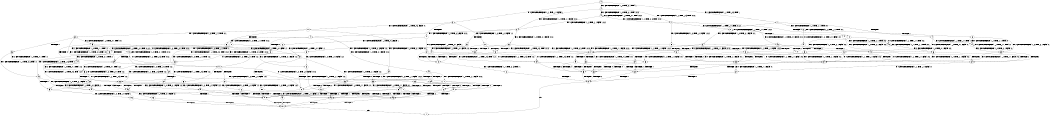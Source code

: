 digraph BCG {
size = "7, 10.5";
center = TRUE;
node [shape = circle];
0 [peripheries = 2];
0 -> 1 [label = "EX !1 !ATOMIC_EXCH_BRANCH (1, +1, TRUE, +0, 3, TRUE) !::"];
0 -> 2 [label = "EX !2 !ATOMIC_EXCH_BRANCH (1, +0, TRUE, +0, 1, TRUE) !::"];
0 -> 3 [label = "EX !0 !ATOMIC_EXCH_BRANCH (1, +1, TRUE, +1, 1, FALSE) !::"];
1 -> 4 [label = "TERMINATE !1"];
1 -> 5 [label = "EX !2 !ATOMIC_EXCH_BRANCH (1, +0, TRUE, +0, 1, FALSE) !:0:1:"];
1 -> 6 [label = "EX !0 !ATOMIC_EXCH_BRANCH (1, +1, TRUE, +1, 1, TRUE) !:0:1:"];
2 -> 7 [label = "EX !1 !ATOMIC_EXCH_BRANCH (1, +1, TRUE, +0, 3, TRUE) !:0:1:2:"];
2 -> 8 [label = "EX !0 !ATOMIC_EXCH_BRANCH (1, +1, TRUE, +1, 1, FALSE) !:0:1:2:"];
2 -> 9 [label = "EX !2 !ATOMIC_EXCH_BRANCH (1, +0, TRUE, +0, 1, TRUE) !:0:1:2:"];
3 -> 10 [label = "TERMINATE !0"];
3 -> 11 [label = "EX !1 !ATOMIC_EXCH_BRANCH (1, +1, TRUE, +0, 3, FALSE) !:0:"];
3 -> 12 [label = "EX !2 !ATOMIC_EXCH_BRANCH (1, +0, TRUE, +0, 1, FALSE) !:0:"];
4 -> 13 [label = "EX !2 !ATOMIC_EXCH_BRANCH (1, +0, TRUE, +0, 1, FALSE) !:0:"];
4 -> 14 [label = "EX !0 !ATOMIC_EXCH_BRANCH (1, +1, TRUE, +1, 1, TRUE) !:0:"];
5 -> 15 [label = "TERMINATE !1"];
5 -> 16 [label = "TERMINATE !2"];
5 -> 17 [label = "EX !0 !ATOMIC_EXCH_BRANCH (1, +1, TRUE, +1, 1, FALSE) !:0:1:2:"];
6 -> 18 [label = "TERMINATE !1"];
6 -> 19 [label = "EX !2 !ATOMIC_EXCH_BRANCH (1, +0, TRUE, +0, 1, FALSE) !:0:1:"];
6 -> 6 [label = "EX !0 !ATOMIC_EXCH_BRANCH (1, +1, TRUE, +1, 1, TRUE) !:0:1:"];
7 -> 20 [label = "TERMINATE !1"];
7 -> 21 [label = "EX !0 !ATOMIC_EXCH_BRANCH (1, +1, TRUE, +1, 1, TRUE) !:0:1:2:"];
7 -> 22 [label = "EX !2 !ATOMIC_EXCH_BRANCH (1, +0, TRUE, +0, 1, FALSE) !:0:1:2:"];
8 -> 23 [label = "TERMINATE !0"];
8 -> 24 [label = "EX !1 !ATOMIC_EXCH_BRANCH (1, +1, TRUE, +0, 3, FALSE) !:0:1:2:"];
8 -> 25 [label = "EX !2 !ATOMIC_EXCH_BRANCH (1, +0, TRUE, +0, 1, FALSE) !:0:1:2:"];
9 -> 7 [label = "EX !1 !ATOMIC_EXCH_BRANCH (1, +1, TRUE, +0, 3, TRUE) !:0:1:2:"];
9 -> 8 [label = "EX !0 !ATOMIC_EXCH_BRANCH (1, +1, TRUE, +1, 1, FALSE) !:0:1:2:"];
9 -> 9 [label = "EX !2 !ATOMIC_EXCH_BRANCH (1, +0, TRUE, +0, 1, TRUE) !:0:1:2:"];
10 -> 26 [label = "EX !1 !ATOMIC_EXCH_BRANCH (1, +1, TRUE, +0, 3, FALSE) !::"];
10 -> 27 [label = "EX !2 !ATOMIC_EXCH_BRANCH (1, +0, TRUE, +0, 1, FALSE) !::"];
11 -> 28 [label = "TERMINATE !0"];
11 -> 29 [label = "EX !2 !ATOMIC_EXCH_BRANCH (1, +0, TRUE, +0, 1, FALSE) !:0:1:"];
11 -> 30 [label = "EX !1 !ATOMIC_EXCH_BRANCH (1, +0, TRUE, +1, 1, TRUE) !:0:1:"];
12 -> 31 [label = "TERMINATE !2"];
12 -> 32 [label = "TERMINATE !0"];
12 -> 17 [label = "EX !1 !ATOMIC_EXCH_BRANCH (1, +1, TRUE, +0, 3, TRUE) !:0:1:2:"];
13 -> 33 [label = "TERMINATE !2"];
13 -> 34 [label = "EX !0 !ATOMIC_EXCH_BRANCH (1, +1, TRUE, +1, 1, FALSE) !:0:2:"];
14 -> 35 [label = "EX !2 !ATOMIC_EXCH_BRANCH (1, +0, TRUE, +0, 1, FALSE) !:0:"];
14 -> 14 [label = "EX !0 !ATOMIC_EXCH_BRANCH (1, +1, TRUE, +1, 1, TRUE) !:0:"];
15 -> 33 [label = "TERMINATE !2"];
15 -> 34 [label = "EX !0 !ATOMIC_EXCH_BRANCH (1, +1, TRUE, +1, 1, FALSE) !:0:2:"];
16 -> 33 [label = "TERMINATE !1"];
16 -> 36 [label = "EX !0 !ATOMIC_EXCH_BRANCH (1, +1, TRUE, +1, 1, FALSE) !:0:1:"];
17 -> 37 [label = "TERMINATE !1"];
17 -> 38 [label = "TERMINATE !2"];
17 -> 39 [label = "TERMINATE !0"];
18 -> 35 [label = "EX !2 !ATOMIC_EXCH_BRANCH (1, +0, TRUE, +0, 1, FALSE) !:0:"];
18 -> 14 [label = "EX !0 !ATOMIC_EXCH_BRANCH (1, +1, TRUE, +1, 1, TRUE) !:0:"];
19 -> 40 [label = "TERMINATE !1"];
19 -> 41 [label = "TERMINATE !2"];
19 -> 17 [label = "EX !0 !ATOMIC_EXCH_BRANCH (1, +1, TRUE, +1, 1, FALSE) !:0:1:2:"];
20 -> 42 [label = "EX !0 !ATOMIC_EXCH_BRANCH (1, +1, TRUE, +1, 1, TRUE) !:0:2:"];
20 -> 43 [label = "EX !2 !ATOMIC_EXCH_BRANCH (1, +0, TRUE, +0, 1, FALSE) !:0:2:"];
21 -> 44 [label = "TERMINATE !1"];
21 -> 45 [label = "EX !2 !ATOMIC_EXCH_BRANCH (1, +0, TRUE, +0, 1, FALSE) !:0:1:2:"];
21 -> 21 [label = "EX !0 !ATOMIC_EXCH_BRANCH (1, +1, TRUE, +1, 1, TRUE) !:0:1:2:"];
22 -> 15 [label = "TERMINATE !1"];
22 -> 16 [label = "TERMINATE !2"];
22 -> 17 [label = "EX !0 !ATOMIC_EXCH_BRANCH (1, +1, TRUE, +1, 1, FALSE) !:0:1:2:"];
23 -> 46 [label = "EX !1 !ATOMIC_EXCH_BRANCH (1, +1, TRUE, +0, 3, FALSE) !:1:2:"];
23 -> 47 [label = "EX !2 !ATOMIC_EXCH_BRANCH (1, +0, TRUE, +0, 1, FALSE) !:1:2:"];
24 -> 48 [label = "TERMINATE !0"];
24 -> 49 [label = "EX !2 !ATOMIC_EXCH_BRANCH (1, +0, TRUE, +0, 1, FALSE) !:0:1:2:"];
24 -> 50 [label = "EX !1 !ATOMIC_EXCH_BRANCH (1, +0, TRUE, +1, 1, TRUE) !:0:1:2:"];
25 -> 31 [label = "TERMINATE !2"];
25 -> 32 [label = "TERMINATE !0"];
25 -> 17 [label = "EX !1 !ATOMIC_EXCH_BRANCH (1, +1, TRUE, +0, 3, TRUE) !:0:1:2:"];
26 -> 51 [label = "EX !2 !ATOMIC_EXCH_BRANCH (1, +0, TRUE, +0, 1, FALSE) !:1:"];
26 -> 52 [label = "EX !1 !ATOMIC_EXCH_BRANCH (1, +0, TRUE, +1, 1, TRUE) !:1:"];
27 -> 53 [label = "TERMINATE !2"];
27 -> 54 [label = "EX !1 !ATOMIC_EXCH_BRANCH (1, +1, TRUE, +0, 3, TRUE) !:1:2:"];
28 -> 51 [label = "EX !2 !ATOMIC_EXCH_BRANCH (1, +0, TRUE, +0, 1, FALSE) !:1:"];
28 -> 52 [label = "EX !1 !ATOMIC_EXCH_BRANCH (1, +0, TRUE, +1, 1, TRUE) !:1:"];
29 -> 55 [label = "TERMINATE !2"];
29 -> 56 [label = "TERMINATE !0"];
29 -> 57 [label = "EX !1 !ATOMIC_EXCH_BRANCH (1, +0, TRUE, +1, 1, FALSE) !:0:1:2:"];
30 -> 58 [label = "TERMINATE !0"];
30 -> 59 [label = "EX !2 !ATOMIC_EXCH_BRANCH (1, +0, TRUE, +0, 1, TRUE) !:0:1:"];
30 -> 60 [label = "EX !1 !ATOMIC_EXCH_BRANCH (1, +1, TRUE, +0, 3, TRUE) !:0:1:"];
31 -> 53 [label = "TERMINATE !0"];
31 -> 36 [label = "EX !1 !ATOMIC_EXCH_BRANCH (1, +1, TRUE, +0, 3, TRUE) !:0:1:"];
32 -> 53 [label = "TERMINATE !2"];
32 -> 54 [label = "EX !1 !ATOMIC_EXCH_BRANCH (1, +1, TRUE, +0, 3, TRUE) !:1:2:"];
33 -> 61 [label = "EX !0 !ATOMIC_EXCH_BRANCH (1, +1, TRUE, +1, 1, FALSE) !:0:"];
34 -> 62 [label = "TERMINATE !2"];
34 -> 63 [label = "TERMINATE !0"];
35 -> 64 [label = "TERMINATE !2"];
35 -> 34 [label = "EX !0 !ATOMIC_EXCH_BRANCH (1, +1, TRUE, +1, 1, FALSE) !:0:2:"];
36 -> 62 [label = "TERMINATE !1"];
36 -> 65 [label = "TERMINATE !0"];
37 -> 62 [label = "TERMINATE !2"];
37 -> 63 [label = "TERMINATE !0"];
38 -> 62 [label = "TERMINATE !1"];
38 -> 65 [label = "TERMINATE !0"];
39 -> 63 [label = "TERMINATE !1"];
39 -> 65 [label = "TERMINATE !2"];
40 -> 64 [label = "TERMINATE !2"];
40 -> 34 [label = "EX !0 !ATOMIC_EXCH_BRANCH (1, +1, TRUE, +1, 1, FALSE) !:0:2:"];
41 -> 64 [label = "TERMINATE !1"];
41 -> 36 [label = "EX !0 !ATOMIC_EXCH_BRANCH (1, +1, TRUE, +1, 1, FALSE) !:0:1:"];
42 -> 66 [label = "EX !2 !ATOMIC_EXCH_BRANCH (1, +0, TRUE, +0, 1, FALSE) !:0:2:"];
42 -> 42 [label = "EX !0 !ATOMIC_EXCH_BRANCH (1, +1, TRUE, +1, 1, TRUE) !:0:2:"];
43 -> 33 [label = "TERMINATE !2"];
43 -> 34 [label = "EX !0 !ATOMIC_EXCH_BRANCH (1, +1, TRUE, +1, 1, FALSE) !:0:2:"];
44 -> 66 [label = "EX !2 !ATOMIC_EXCH_BRANCH (1, +0, TRUE, +0, 1, FALSE) !:0:2:"];
44 -> 42 [label = "EX !0 !ATOMIC_EXCH_BRANCH (1, +1, TRUE, +1, 1, TRUE) !:0:2:"];
45 -> 40 [label = "TERMINATE !1"];
45 -> 41 [label = "TERMINATE !2"];
45 -> 17 [label = "EX !0 !ATOMIC_EXCH_BRANCH (1, +1, TRUE, +1, 1, FALSE) !:0:1:2:"];
46 -> 67 [label = "EX !2 !ATOMIC_EXCH_BRANCH (1, +0, TRUE, +0, 1, FALSE) !:1:2:"];
46 -> 68 [label = "EX !1 !ATOMIC_EXCH_BRANCH (1, +0, TRUE, +1, 1, TRUE) !:1:2:"];
47 -> 53 [label = "TERMINATE !2"];
47 -> 54 [label = "EX !1 !ATOMIC_EXCH_BRANCH (1, +1, TRUE, +0, 3, TRUE) !:1:2:"];
48 -> 67 [label = "EX !2 !ATOMIC_EXCH_BRANCH (1, +0, TRUE, +0, 1, FALSE) !:1:2:"];
48 -> 68 [label = "EX !1 !ATOMIC_EXCH_BRANCH (1, +0, TRUE, +1, 1, TRUE) !:1:2:"];
49 -> 55 [label = "TERMINATE !2"];
49 -> 56 [label = "TERMINATE !0"];
49 -> 57 [label = "EX !1 !ATOMIC_EXCH_BRANCH (1, +0, TRUE, +1, 1, FALSE) !:0:1:2:"];
50 -> 69 [label = "TERMINATE !0"];
50 -> 70 [label = "EX !2 !ATOMIC_EXCH_BRANCH (1, +0, TRUE, +0, 1, TRUE) !:0:1:2:"];
50 -> 71 [label = "EX !1 !ATOMIC_EXCH_BRANCH (1, +1, TRUE, +0, 3, TRUE) !:0:1:2:"];
51 -> 72 [label = "TERMINATE !2"];
51 -> 73 [label = "EX !1 !ATOMIC_EXCH_BRANCH (1, +0, TRUE, +1, 1, FALSE) !:1:2:"];
52 -> 74 [label = "EX !2 !ATOMIC_EXCH_BRANCH (1, +0, TRUE, +0, 1, TRUE) !:1:"];
52 -> 75 [label = "EX !1 !ATOMIC_EXCH_BRANCH (1, +1, TRUE, +0, 3, TRUE) !:1:"];
53 -> 76 [label = "EX !1 !ATOMIC_EXCH_BRANCH (1, +1, TRUE, +0, 3, TRUE) !:1:"];
54 -> 63 [label = "TERMINATE !1"];
54 -> 65 [label = "TERMINATE !2"];
55 -> 72 [label = "TERMINATE !0"];
55 -> 77 [label = "EX !1 !ATOMIC_EXCH_BRANCH (1, +0, TRUE, +1, 1, FALSE) !:0:1:"];
56 -> 72 [label = "TERMINATE !2"];
56 -> 73 [label = "EX !1 !ATOMIC_EXCH_BRANCH (1, +0, TRUE, +1, 1, FALSE) !:1:2:"];
57 -> 78 [label = "TERMINATE !1"];
57 -> 79 [label = "TERMINATE !2"];
57 -> 80 [label = "TERMINATE !0"];
58 -> 74 [label = "EX !2 !ATOMIC_EXCH_BRANCH (1, +0, TRUE, +0, 1, TRUE) !:1:"];
58 -> 75 [label = "EX !1 !ATOMIC_EXCH_BRANCH (1, +1, TRUE, +0, 3, TRUE) !:1:"];
59 -> 69 [label = "TERMINATE !0"];
59 -> 70 [label = "EX !2 !ATOMIC_EXCH_BRANCH (1, +0, TRUE, +0, 1, TRUE) !:0:1:2:"];
59 -> 71 [label = "EX !1 !ATOMIC_EXCH_BRANCH (1, +1, TRUE, +0, 3, TRUE) !:0:1:2:"];
60 -> 81 [label = "TERMINATE !1"];
60 -> 82 [label = "TERMINATE !0"];
60 -> 83 [label = "EX !2 !ATOMIC_EXCH_BRANCH (1, +0, TRUE, +0, 1, FALSE) !:0:1:"];
61 -> 84 [label = "TERMINATE !0"];
62 -> 84 [label = "TERMINATE !0"];
63 -> 84 [label = "TERMINATE !2"];
64 -> 61 [label = "EX !0 !ATOMIC_EXCH_BRANCH (1, +1, TRUE, +1, 1, FALSE) !:0:"];
65 -> 84 [label = "TERMINATE !1"];
66 -> 64 [label = "TERMINATE !2"];
66 -> 34 [label = "EX !0 !ATOMIC_EXCH_BRANCH (1, +1, TRUE, +1, 1, FALSE) !:0:2:"];
67 -> 72 [label = "TERMINATE !2"];
67 -> 73 [label = "EX !1 !ATOMIC_EXCH_BRANCH (1, +0, TRUE, +1, 1, FALSE) !:1:2:"];
68 -> 85 [label = "EX !2 !ATOMIC_EXCH_BRANCH (1, +0, TRUE, +0, 1, TRUE) !:1:2:"];
68 -> 86 [label = "EX !1 !ATOMIC_EXCH_BRANCH (1, +1, TRUE, +0, 3, TRUE) !:1:2:"];
69 -> 85 [label = "EX !2 !ATOMIC_EXCH_BRANCH (1, +0, TRUE, +0, 1, TRUE) !:1:2:"];
69 -> 86 [label = "EX !1 !ATOMIC_EXCH_BRANCH (1, +1, TRUE, +0, 3, TRUE) !:1:2:"];
70 -> 69 [label = "TERMINATE !0"];
70 -> 70 [label = "EX !2 !ATOMIC_EXCH_BRANCH (1, +0, TRUE, +0, 1, TRUE) !:0:1:2:"];
70 -> 71 [label = "EX !1 !ATOMIC_EXCH_BRANCH (1, +1, TRUE, +0, 3, TRUE) !:0:1:2:"];
71 -> 87 [label = "TERMINATE !1"];
71 -> 88 [label = "TERMINATE !0"];
71 -> 89 [label = "EX !2 !ATOMIC_EXCH_BRANCH (1, +0, TRUE, +0, 1, FALSE) !:0:1:2:"];
72 -> 90 [label = "EX !1 !ATOMIC_EXCH_BRANCH (1, +0, TRUE, +1, 1, FALSE) !:1:"];
73 -> 91 [label = "TERMINATE !1"];
73 -> 92 [label = "TERMINATE !2"];
74 -> 85 [label = "EX !2 !ATOMIC_EXCH_BRANCH (1, +0, TRUE, +0, 1, TRUE) !:1:2:"];
74 -> 86 [label = "EX !1 !ATOMIC_EXCH_BRANCH (1, +1, TRUE, +0, 3, TRUE) !:1:2:"];
75 -> 93 [label = "TERMINATE !1"];
75 -> 94 [label = "EX !2 !ATOMIC_EXCH_BRANCH (1, +0, TRUE, +0, 1, FALSE) !:1:"];
76 -> 84 [label = "TERMINATE !1"];
77 -> 95 [label = "TERMINATE !1"];
77 -> 92 [label = "TERMINATE !0"];
78 -> 95 [label = "TERMINATE !2"];
78 -> 91 [label = "TERMINATE !0"];
79 -> 95 [label = "TERMINATE !1"];
79 -> 92 [label = "TERMINATE !0"];
80 -> 91 [label = "TERMINATE !1"];
80 -> 92 [label = "TERMINATE !2"];
81 -> 93 [label = "TERMINATE !0"];
81 -> 96 [label = "EX !2 !ATOMIC_EXCH_BRANCH (1, +0, TRUE, +0, 1, FALSE) !:0:"];
82 -> 93 [label = "TERMINATE !1"];
82 -> 94 [label = "EX !2 !ATOMIC_EXCH_BRANCH (1, +0, TRUE, +0, 1, FALSE) !:1:"];
83 -> 78 [label = "TERMINATE !1"];
83 -> 79 [label = "TERMINATE !2"];
83 -> 80 [label = "TERMINATE !0"];
84 -> 97 [label = "exit"];
85 -> 85 [label = "EX !2 !ATOMIC_EXCH_BRANCH (1, +0, TRUE, +0, 1, TRUE) !:1:2:"];
85 -> 86 [label = "EX !1 !ATOMIC_EXCH_BRANCH (1, +1, TRUE, +0, 3, TRUE) !:1:2:"];
86 -> 98 [label = "TERMINATE !1"];
86 -> 99 [label = "EX !2 !ATOMIC_EXCH_BRANCH (1, +0, TRUE, +0, 1, FALSE) !:1:2:"];
87 -> 98 [label = "TERMINATE !0"];
87 -> 100 [label = "EX !2 !ATOMIC_EXCH_BRANCH (1, +0, TRUE, +0, 1, FALSE) !:0:2:"];
88 -> 98 [label = "TERMINATE !1"];
88 -> 99 [label = "EX !2 !ATOMIC_EXCH_BRANCH (1, +0, TRUE, +0, 1, FALSE) !:1:2:"];
89 -> 78 [label = "TERMINATE !1"];
89 -> 79 [label = "TERMINATE !2"];
89 -> 80 [label = "TERMINATE !0"];
90 -> 101 [label = "TERMINATE !1"];
91 -> 101 [label = "TERMINATE !2"];
92 -> 101 [label = "TERMINATE !1"];
93 -> 102 [label = "EX !2 !ATOMIC_EXCH_BRANCH (1, +0, TRUE, +0, 1, FALSE) !::"];
94 -> 91 [label = "TERMINATE !1"];
94 -> 92 [label = "TERMINATE !2"];
95 -> 101 [label = "TERMINATE !0"];
96 -> 95 [label = "TERMINATE !2"];
96 -> 91 [label = "TERMINATE !0"];
98 -> 103 [label = "EX !2 !ATOMIC_EXCH_BRANCH (1, +0, TRUE, +0, 1, FALSE) !:2:"];
99 -> 91 [label = "TERMINATE !1"];
99 -> 92 [label = "TERMINATE !2"];
100 -> 95 [label = "TERMINATE !2"];
100 -> 91 [label = "TERMINATE !0"];
101 -> 97 [label = "exit"];
102 -> 101 [label = "TERMINATE !2"];
103 -> 101 [label = "TERMINATE !2"];
}
